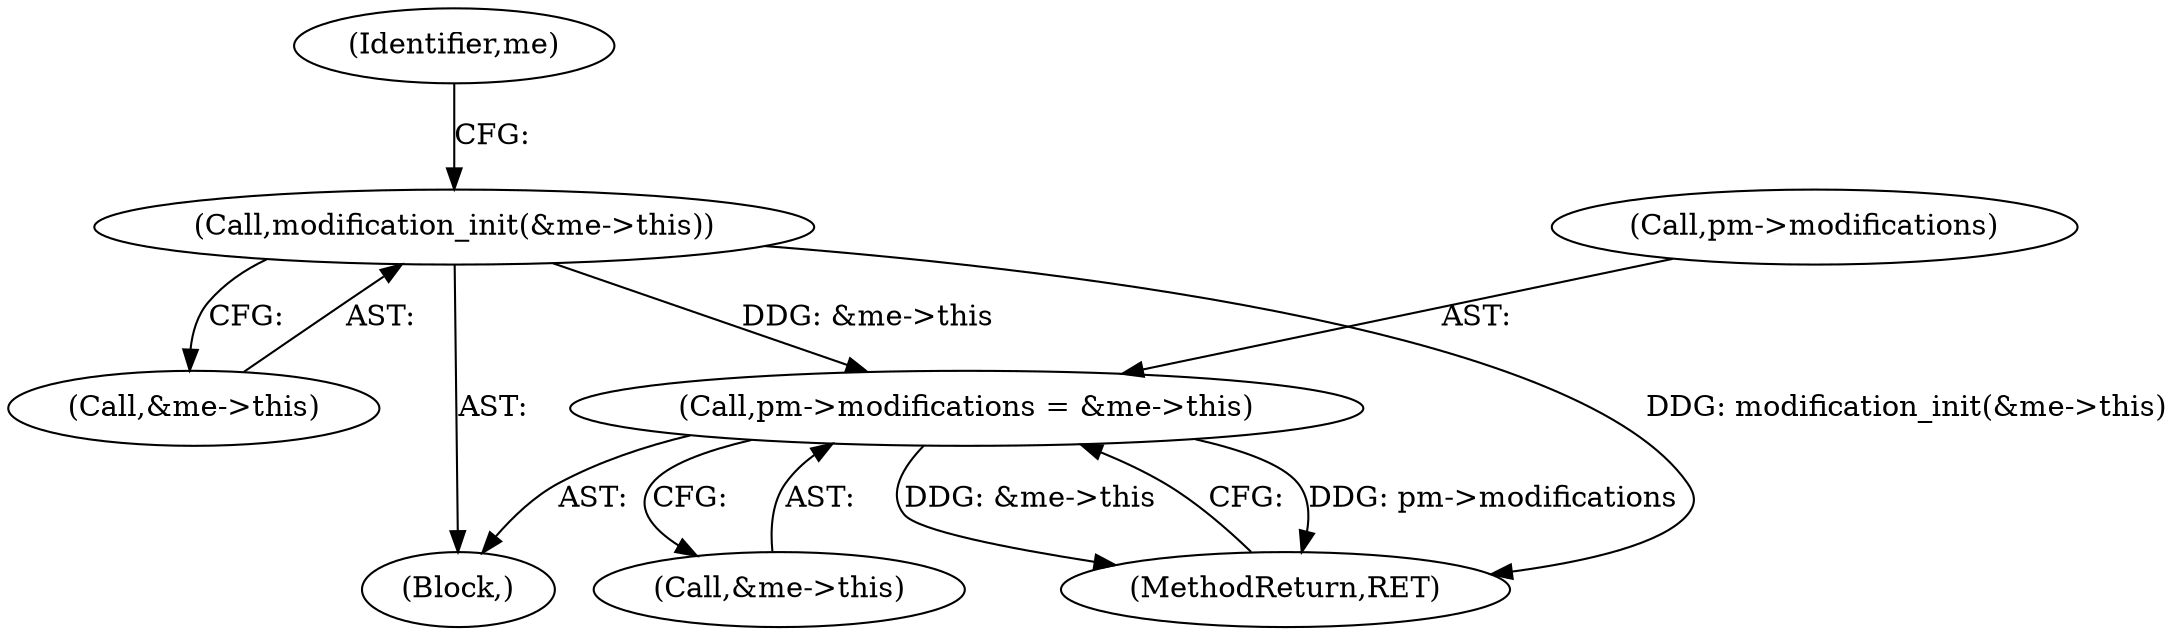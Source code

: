 digraph "0_Android_9d4853418ab2f754c2b63e091c29c5529b8b86ca_40@pointer" {
"1000220" [label="(Call,pm->modifications = &me->this)"];
"1000185" [label="(Call,modification_init(&me->this))"];
"1000220" [label="(Call,pm->modifications = &me->this)"];
"1000106" [label="(Block,)"];
"1000185" [label="(Call,modification_init(&me->this))"];
"1000228" [label="(MethodReturn,RET)"];
"1000186" [label="(Call,&me->this)"];
"1000193" [label="(Identifier,me)"];
"1000224" [label="(Call,&me->this)"];
"1000221" [label="(Call,pm->modifications)"];
"1000220" -> "1000106"  [label="AST: "];
"1000220" -> "1000224"  [label="CFG: "];
"1000221" -> "1000220"  [label="AST: "];
"1000224" -> "1000220"  [label="AST: "];
"1000228" -> "1000220"  [label="CFG: "];
"1000220" -> "1000228"  [label="DDG: pm->modifications"];
"1000220" -> "1000228"  [label="DDG: &me->this"];
"1000185" -> "1000220"  [label="DDG: &me->this"];
"1000185" -> "1000106"  [label="AST: "];
"1000185" -> "1000186"  [label="CFG: "];
"1000186" -> "1000185"  [label="AST: "];
"1000193" -> "1000185"  [label="CFG: "];
"1000185" -> "1000228"  [label="DDG: modification_init(&me->this)"];
}
